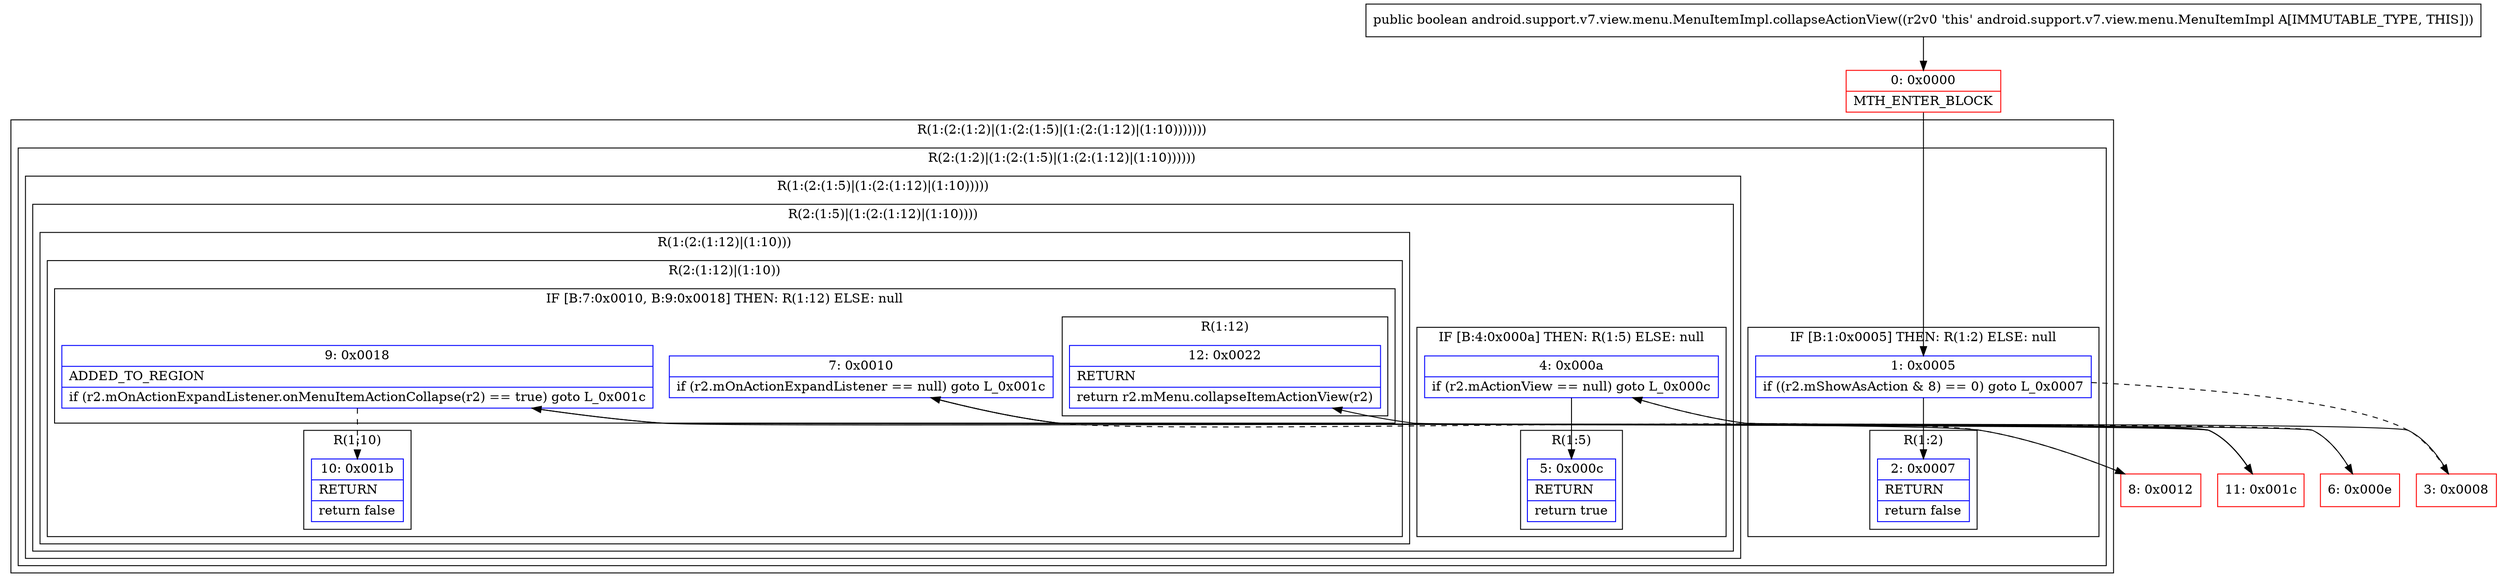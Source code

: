 digraph "CFG forandroid.support.v7.view.menu.MenuItemImpl.collapseActionView()Z" {
subgraph cluster_Region_1197014480 {
label = "R(1:(2:(1:2)|(1:(2:(1:5)|(1:(2:(1:12)|(1:10)))))))";
node [shape=record,color=blue];
subgraph cluster_Region_1863377587 {
label = "R(2:(1:2)|(1:(2:(1:5)|(1:(2:(1:12)|(1:10))))))";
node [shape=record,color=blue];
subgraph cluster_IfRegion_187731995 {
label = "IF [B:1:0x0005] THEN: R(1:2) ELSE: null";
node [shape=record,color=blue];
Node_1 [shape=record,label="{1\:\ 0x0005|if ((r2.mShowAsAction & 8) == 0) goto L_0x0007\l}"];
subgraph cluster_Region_204557312 {
label = "R(1:2)";
node [shape=record,color=blue];
Node_2 [shape=record,label="{2\:\ 0x0007|RETURN\l|return false\l}"];
}
}
subgraph cluster_Region_210212395 {
label = "R(1:(2:(1:5)|(1:(2:(1:12)|(1:10)))))";
node [shape=record,color=blue];
subgraph cluster_Region_1693120626 {
label = "R(2:(1:5)|(1:(2:(1:12)|(1:10))))";
node [shape=record,color=blue];
subgraph cluster_IfRegion_1809128636 {
label = "IF [B:4:0x000a] THEN: R(1:5) ELSE: null";
node [shape=record,color=blue];
Node_4 [shape=record,label="{4\:\ 0x000a|if (r2.mActionView == null) goto L_0x000c\l}"];
subgraph cluster_Region_1837239434 {
label = "R(1:5)";
node [shape=record,color=blue];
Node_5 [shape=record,label="{5\:\ 0x000c|RETURN\l|return true\l}"];
}
}
subgraph cluster_Region_1560607199 {
label = "R(1:(2:(1:12)|(1:10)))";
node [shape=record,color=blue];
subgraph cluster_Region_1855890277 {
label = "R(2:(1:12)|(1:10))";
node [shape=record,color=blue];
subgraph cluster_IfRegion_762143478 {
label = "IF [B:7:0x0010, B:9:0x0018] THEN: R(1:12) ELSE: null";
node [shape=record,color=blue];
Node_7 [shape=record,label="{7\:\ 0x0010|if (r2.mOnActionExpandListener == null) goto L_0x001c\l}"];
Node_9 [shape=record,label="{9\:\ 0x0018|ADDED_TO_REGION\l|if (r2.mOnActionExpandListener.onMenuItemActionCollapse(r2) == true) goto L_0x001c\l}"];
subgraph cluster_Region_1358351757 {
label = "R(1:12)";
node [shape=record,color=blue];
Node_12 [shape=record,label="{12\:\ 0x0022|RETURN\l|return r2.mMenu.collapseItemActionView(r2)\l}"];
}
}
subgraph cluster_Region_717626445 {
label = "R(1:10)";
node [shape=record,color=blue];
Node_10 [shape=record,label="{10\:\ 0x001b|RETURN\l|return false\l}"];
}
}
}
}
}
}
}
Node_0 [shape=record,color=red,label="{0\:\ 0x0000|MTH_ENTER_BLOCK\l}"];
Node_3 [shape=record,color=red,label="{3\:\ 0x0008}"];
Node_6 [shape=record,color=red,label="{6\:\ 0x000e}"];
Node_8 [shape=record,color=red,label="{8\:\ 0x0012}"];
Node_11 [shape=record,color=red,label="{11\:\ 0x001c}"];
MethodNode[shape=record,label="{public boolean android.support.v7.view.menu.MenuItemImpl.collapseActionView((r2v0 'this' android.support.v7.view.menu.MenuItemImpl A[IMMUTABLE_TYPE, THIS])) }"];
MethodNode -> Node_0;
Node_1 -> Node_2;
Node_1 -> Node_3[style=dashed];
Node_4 -> Node_5;
Node_4 -> Node_6[style=dashed];
Node_7 -> Node_8[style=dashed];
Node_7 -> Node_11;
Node_9 -> Node_10[style=dashed];
Node_9 -> Node_11;
Node_0 -> Node_1;
Node_3 -> Node_4;
Node_6 -> Node_7;
Node_8 -> Node_9;
Node_11 -> Node_12;
}

